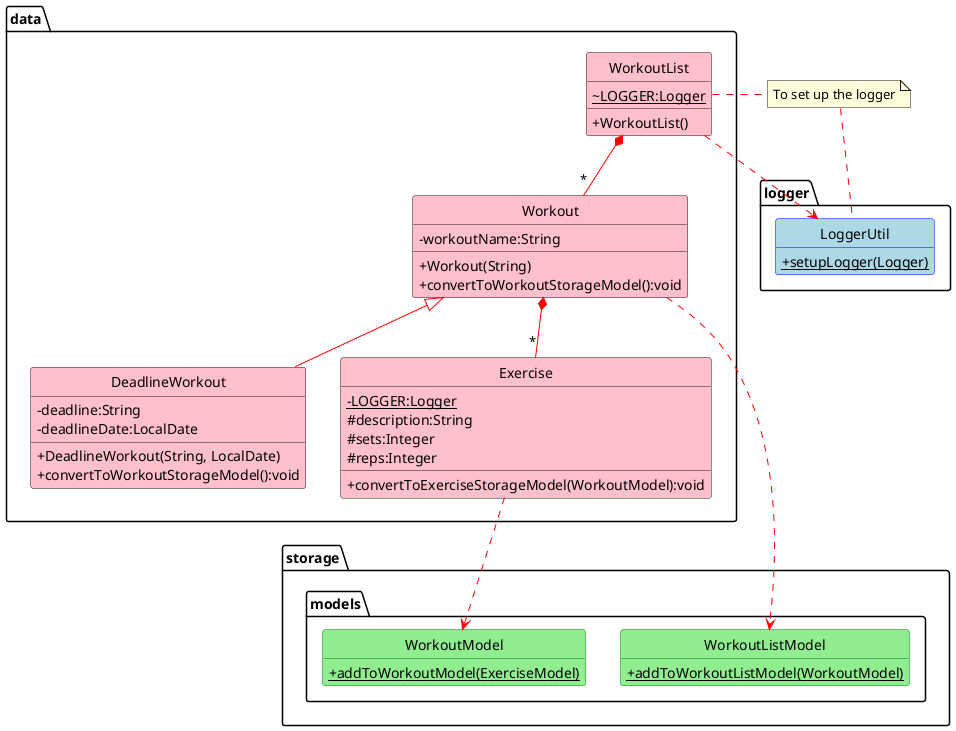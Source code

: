 @startuml
skinparam classAttributeIconSize 0
skinparam stereotypeCBackgroundColor White
hide circle
hide empty members
skinparam class {
BackgroundColor Pink
ArrowColor Red
}
package "data" {
together {
class WorkoutList {
~LOGGER:Logger {static}
+WorkoutList()
}
class Workout {
-workoutName:String
+Workout(String)
+convertToWorkoutStorageModel():void
}
class DeadlineWorkout {
-deadline:String
-deadlineDate:LocalDate
+DeadlineWorkout(String, LocalDate)
+convertToWorkoutStorageModel():void
}
class Exercise {
-LOGGER:Logger {static}
#description:String
#sets:Integer
#reps:Integer
+convertToExerciseStorageModel(WorkoutModel):void
}
}
}
package "logger" {
class LoggerUtil #LightBlue##Blue {
+setupLogger(Logger) {static}
}
}
package "storage.models" {
class WorkoutListModel #LightGreen##Green {
+addToWorkoutListModel(WorkoutModel) {static}
}
class WorkoutModel #LightGreen##Green {
+addToWorkoutModel(ExerciseModel) {static}
}
}
note "To set up the logger" as N1 
WorkoutList *-- "*" Workout
WorkoutList .right.> LoggerUtil
WorkoutList .right. N1
N1 .. LoggerUtil
Workout <|-- DeadlineWorkout
Workout ..> WorkoutListModel
Exercise ..> WorkoutModel
Workout *-- "*" Exercise
@enduml